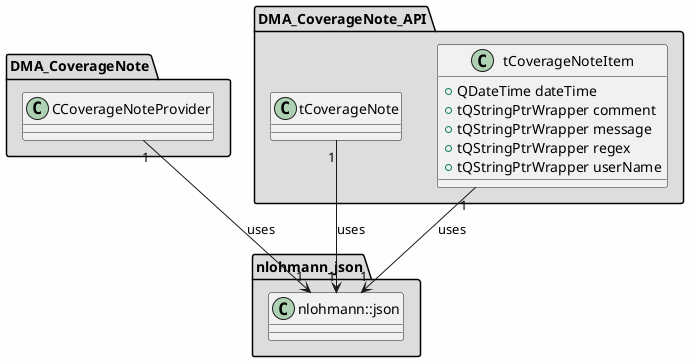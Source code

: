 
@startuml

skinparam backgroundColor #FEFEFE
skinparam wrapWidth 600
package "DMA_CoverageNote" #DDDDDD
{

class "CCoverageNoteProvider"
{
}

}

package "DMA_CoverageNote_API" #DDDDDD
{

class "tCoverageNote"
{
}

class "tCoverageNoteItem"
{
    + QDateTime dateTime
    + tQStringPtrWrapper comment
    + tQStringPtrWrapper message
    + tQStringPtrWrapper regex
    + tQStringPtrWrapper userName
}

}

package "nlohmann_json" #DDDDDD
{

class "nlohmann::json"
{
}

}

'====================Dependencies section====================
CCoverageNoteProvider "1" --> "1" nlohmann::json : uses
tCoverageNote "1" --> "1" nlohmann::json : uses
tCoverageNoteItem "1" --> "1" nlohmann::json : uses

@enduml